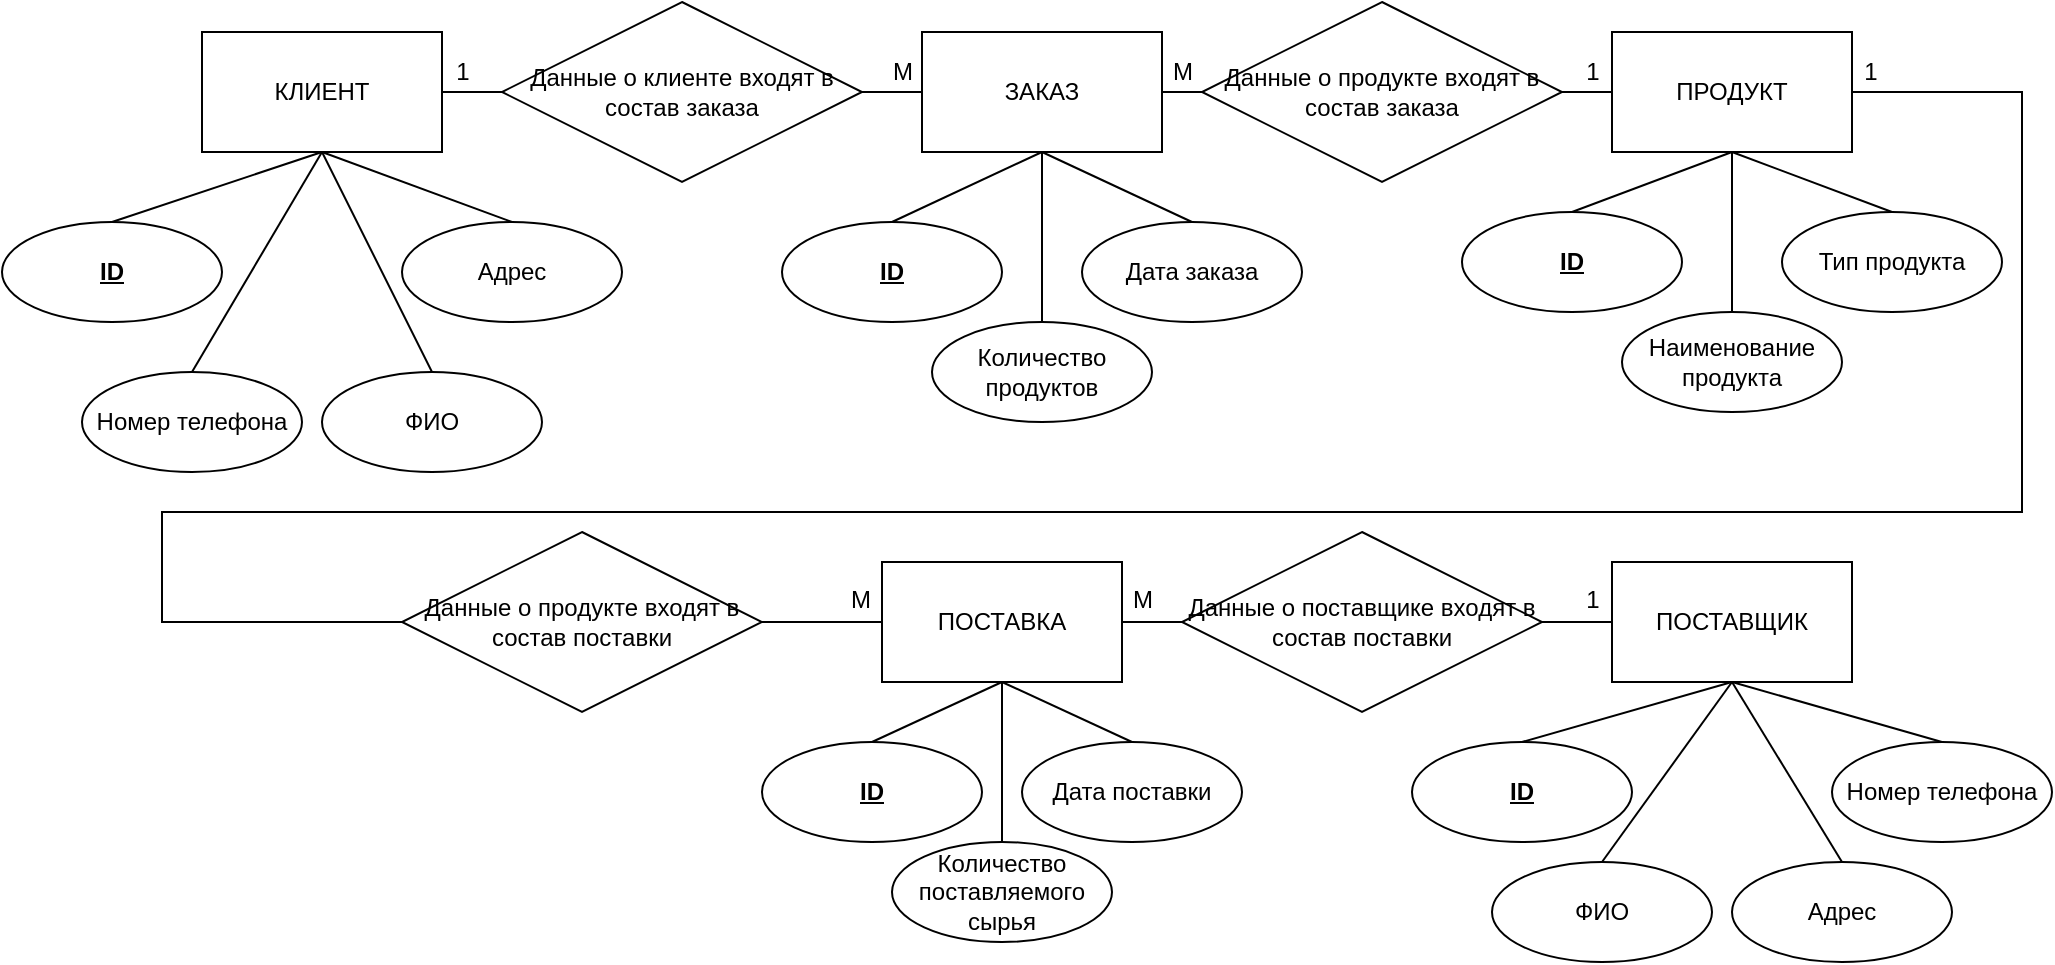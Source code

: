 <mxfile version="21.1.2" type="device">
  <diagram name="Page-1" id="e56a1550-8fbb-45ad-956c-1786394a9013">
    <mxGraphModel dx="2649" dy="1706" grid="1" gridSize="10" guides="1" tooltips="1" connect="1" arrows="1" fold="1" page="1" pageScale="1" pageWidth="1100" pageHeight="850" background="none" math="0" shadow="0">
      <root>
        <mxCell id="0" />
        <mxCell id="1" parent="0" />
        <mxCell id="in6T1arlZuOgRu6QzFgH-16" value="КЛИЕНТ" style="rounded=0;whiteSpace=wrap;html=1;" vertex="1" parent="1">
          <mxGeometry x="130" y="175" width="120" height="60" as="geometry" />
        </mxCell>
        <mxCell id="in6T1arlZuOgRu6QzFgH-76" style="edgeStyle=orthogonalEdgeStyle;rounded=0;orthogonalLoop=1;jettySize=auto;html=1;exitX=1;exitY=0.5;exitDx=0;exitDy=0;entryX=0;entryY=0.5;entryDx=0;entryDy=0;endArrow=none;endFill=0;" edge="1" parent="1" source="in6T1arlZuOgRu6QzFgH-17" target="in6T1arlZuOgRu6QzFgH-73">
          <mxGeometry relative="1" as="geometry">
            <Array as="points">
              <mxPoint x="1040" y="205" />
              <mxPoint x="1040" y="415" />
              <mxPoint x="110" y="415" />
              <mxPoint x="110" y="470" />
            </Array>
          </mxGeometry>
        </mxCell>
        <mxCell id="in6T1arlZuOgRu6QzFgH-17" value="ПРОДУКТ" style="rounded=0;whiteSpace=wrap;html=1;" vertex="1" parent="1">
          <mxGeometry x="835" y="175" width="120" height="60" as="geometry" />
        </mxCell>
        <mxCell id="in6T1arlZuOgRu6QzFgH-18" value="ЗАКАЗ" style="rounded=0;whiteSpace=wrap;html=1;" vertex="1" parent="1">
          <mxGeometry x="490" y="175" width="120" height="60" as="geometry" />
        </mxCell>
        <mxCell id="in6T1arlZuOgRu6QzFgH-19" value="ПОСТАВКА" style="rounded=0;whiteSpace=wrap;html=1;" vertex="1" parent="1">
          <mxGeometry x="470" y="440" width="120" height="60" as="geometry" />
        </mxCell>
        <mxCell id="in6T1arlZuOgRu6QzFgH-20" value="ПОСТАВЩИК" style="rounded=0;whiteSpace=wrap;html=1;" vertex="1" parent="1">
          <mxGeometry x="835" y="440" width="120" height="60" as="geometry" />
        </mxCell>
        <mxCell id="in6T1arlZuOgRu6QzFgH-21" value="&lt;u&gt;&lt;b&gt;ID&lt;/b&gt;&lt;/u&gt;" style="ellipse;whiteSpace=wrap;html=1;" vertex="1" parent="1">
          <mxGeometry x="30" y="270" width="110" height="50" as="geometry" />
        </mxCell>
        <mxCell id="in6T1arlZuOgRu6QzFgH-22" value="ФИО" style="ellipse;whiteSpace=wrap;html=1;" vertex="1" parent="1">
          <mxGeometry x="190" y="345" width="110" height="50" as="geometry" />
        </mxCell>
        <mxCell id="in6T1arlZuOgRu6QzFgH-23" value="Адрес" style="ellipse;whiteSpace=wrap;html=1;" vertex="1" parent="1">
          <mxGeometry x="230" y="270" width="110" height="50" as="geometry" />
        </mxCell>
        <mxCell id="in6T1arlZuOgRu6QzFgH-24" value="Наименование продукта" style="ellipse;whiteSpace=wrap;html=1;" vertex="1" parent="1">
          <mxGeometry x="840" y="315" width="110" height="50" as="geometry" />
        </mxCell>
        <mxCell id="in6T1arlZuOgRu6QzFgH-25" value="Номер телефона" style="ellipse;whiteSpace=wrap;html=1;" vertex="1" parent="1">
          <mxGeometry x="70" y="345" width="110" height="50" as="geometry" />
        </mxCell>
        <mxCell id="in6T1arlZuOgRu6QzFgH-26" value="&lt;b&gt;&lt;u&gt;ID&lt;/u&gt;&lt;/b&gt;" style="ellipse;whiteSpace=wrap;html=1;" vertex="1" parent="1">
          <mxGeometry x="760" y="265" width="110" height="50" as="geometry" />
        </mxCell>
        <mxCell id="in6T1arlZuOgRu6QzFgH-27" value="" style="endArrow=none;html=1;rounded=0;exitX=0.5;exitY=0;exitDx=0;exitDy=0;entryX=0.5;entryY=1;entryDx=0;entryDy=0;" edge="1" parent="1" source="in6T1arlZuOgRu6QzFgH-21" target="in6T1arlZuOgRu6QzFgH-16">
          <mxGeometry width="50" height="50" relative="1" as="geometry">
            <mxPoint x="420" y="245" as="sourcePoint" />
            <mxPoint x="470" y="195" as="targetPoint" />
          </mxGeometry>
        </mxCell>
        <mxCell id="in6T1arlZuOgRu6QzFgH-28" value="" style="endArrow=none;html=1;rounded=0;exitX=0.5;exitY=0;exitDx=0;exitDy=0;entryX=0.5;entryY=1;entryDx=0;entryDy=0;" edge="1" parent="1" source="in6T1arlZuOgRu6QzFgH-22" target="in6T1arlZuOgRu6QzFgH-16">
          <mxGeometry width="50" height="50" relative="1" as="geometry">
            <mxPoint x="420" y="245" as="sourcePoint" />
            <mxPoint x="470" y="195" as="targetPoint" />
          </mxGeometry>
        </mxCell>
        <mxCell id="in6T1arlZuOgRu6QzFgH-29" value="" style="endArrow=none;html=1;rounded=0;entryX=0.5;entryY=1;entryDx=0;entryDy=0;exitX=0.5;exitY=0;exitDx=0;exitDy=0;" edge="1" parent="1" source="in6T1arlZuOgRu6QzFgH-25" target="in6T1arlZuOgRu6QzFgH-16">
          <mxGeometry width="50" height="50" relative="1" as="geometry">
            <mxPoint x="420" y="245" as="sourcePoint" />
            <mxPoint x="470" y="195" as="targetPoint" />
          </mxGeometry>
        </mxCell>
        <mxCell id="in6T1arlZuOgRu6QzFgH-30" value="" style="endArrow=none;html=1;rounded=0;exitX=0.5;exitY=0;exitDx=0;exitDy=0;entryX=0.5;entryY=1;entryDx=0;entryDy=0;" edge="1" parent="1" source="in6T1arlZuOgRu6QzFgH-23" target="in6T1arlZuOgRu6QzFgH-16">
          <mxGeometry width="50" height="50" relative="1" as="geometry">
            <mxPoint x="420" y="245" as="sourcePoint" />
            <mxPoint x="190" y="245" as="targetPoint" />
          </mxGeometry>
        </mxCell>
        <mxCell id="in6T1arlZuOgRu6QzFgH-31" value="Дата заказа" style="ellipse;whiteSpace=wrap;html=1;" vertex="1" parent="1">
          <mxGeometry x="570" y="270" width="110" height="50" as="geometry" />
        </mxCell>
        <mxCell id="in6T1arlZuOgRu6QzFgH-32" value="&lt;b&gt;&lt;u&gt;ID&lt;/u&gt;&lt;/b&gt;" style="ellipse;whiteSpace=wrap;html=1;" vertex="1" parent="1">
          <mxGeometry x="420" y="270" width="110" height="50" as="geometry" />
        </mxCell>
        <mxCell id="in6T1arlZuOgRu6QzFgH-33" value="Тип продукта" style="ellipse;whiteSpace=wrap;html=1;" vertex="1" parent="1">
          <mxGeometry x="920" y="265" width="110" height="50" as="geometry" />
        </mxCell>
        <mxCell id="in6T1arlZuOgRu6QzFgH-34" value="" style="endArrow=none;html=1;rounded=0;entryX=0.5;entryY=0;entryDx=0;entryDy=0;exitX=0.5;exitY=1;exitDx=0;exitDy=0;" edge="1" parent="1" source="in6T1arlZuOgRu6QzFgH-17" target="in6T1arlZuOgRu6QzFgH-26">
          <mxGeometry width="50" height="50" relative="1" as="geometry">
            <mxPoint x="850" y="245" as="sourcePoint" />
            <mxPoint x="820" y="15" as="targetPoint" />
          </mxGeometry>
        </mxCell>
        <mxCell id="in6T1arlZuOgRu6QzFgH-35" value="" style="endArrow=none;html=1;rounded=0;exitX=0.5;exitY=0;exitDx=0;exitDy=0;entryX=0.5;entryY=1;entryDx=0;entryDy=0;" edge="1" parent="1" source="in6T1arlZuOgRu6QzFgH-24" target="in6T1arlZuOgRu6QzFgH-17">
          <mxGeometry width="50" height="50" relative="1" as="geometry">
            <mxPoint x="770" y="65" as="sourcePoint" />
            <mxPoint x="920" y="225" as="targetPoint" />
          </mxGeometry>
        </mxCell>
        <mxCell id="in6T1arlZuOgRu6QzFgH-36" value="" style="endArrow=none;html=1;rounded=0;exitX=0.5;exitY=0;exitDx=0;exitDy=0;entryX=0.5;entryY=1;entryDx=0;entryDy=0;" edge="1" parent="1" source="in6T1arlZuOgRu6QzFgH-33" target="in6T1arlZuOgRu6QzFgH-17">
          <mxGeometry width="50" height="50" relative="1" as="geometry">
            <mxPoint x="770" y="65" as="sourcePoint" />
            <mxPoint x="820" y="15" as="targetPoint" />
          </mxGeometry>
        </mxCell>
        <mxCell id="in6T1arlZuOgRu6QzFgH-39" value="Количество продуктов" style="ellipse;whiteSpace=wrap;html=1;" vertex="1" parent="1">
          <mxGeometry x="495" y="320" width="110" height="50" as="geometry" />
        </mxCell>
        <mxCell id="in6T1arlZuOgRu6QzFgH-40" value="" style="endArrow=none;html=1;rounded=0;exitX=0.5;exitY=1;exitDx=0;exitDy=0;entryX=0.5;entryY=0;entryDx=0;entryDy=0;" edge="1" parent="1" source="in6T1arlZuOgRu6QzFgH-18" target="in6T1arlZuOgRu6QzFgH-32">
          <mxGeometry width="50" height="50" relative="1" as="geometry">
            <mxPoint x="340" y="210" as="sourcePoint" />
            <mxPoint x="390" y="160" as="targetPoint" />
          </mxGeometry>
        </mxCell>
        <mxCell id="in6T1arlZuOgRu6QzFgH-41" value="" style="endArrow=none;html=1;rounded=0;entryX=0.5;entryY=1;entryDx=0;entryDy=0;exitX=0.5;exitY=0;exitDx=0;exitDy=0;" edge="1" parent="1" source="in6T1arlZuOgRu6QzFgH-39" target="in6T1arlZuOgRu6QzFgH-18">
          <mxGeometry width="50" height="50" relative="1" as="geometry">
            <mxPoint x="340" y="210" as="sourcePoint" />
            <mxPoint x="390" y="160" as="targetPoint" />
          </mxGeometry>
        </mxCell>
        <mxCell id="in6T1arlZuOgRu6QzFgH-42" value="" style="endArrow=none;html=1;rounded=0;entryX=0.5;entryY=1;entryDx=0;entryDy=0;exitX=0.5;exitY=0;exitDx=0;exitDy=0;" edge="1" parent="1" source="in6T1arlZuOgRu6QzFgH-31" target="in6T1arlZuOgRu6QzFgH-18">
          <mxGeometry width="50" height="50" relative="1" as="geometry">
            <mxPoint x="340" y="210" as="sourcePoint" />
            <mxPoint x="390" y="160" as="targetPoint" />
          </mxGeometry>
        </mxCell>
        <mxCell id="in6T1arlZuOgRu6QzFgH-43" value="&lt;u&gt;&lt;b&gt;ID&lt;/b&gt;&lt;/u&gt;" style="ellipse;whiteSpace=wrap;html=1;" vertex="1" parent="1">
          <mxGeometry x="410" y="530" width="110" height="50" as="geometry" />
        </mxCell>
        <mxCell id="in6T1arlZuOgRu6QzFgH-45" value="Количество поставляемого сырья" style="ellipse;whiteSpace=wrap;html=1;" vertex="1" parent="1">
          <mxGeometry x="475" y="580" width="110" height="50" as="geometry" />
        </mxCell>
        <mxCell id="in6T1arlZuOgRu6QzFgH-46" value="Дата поставки" style="ellipse;whiteSpace=wrap;html=1;" vertex="1" parent="1">
          <mxGeometry x="540" y="530" width="110" height="50" as="geometry" />
        </mxCell>
        <mxCell id="in6T1arlZuOgRu6QzFgH-47" value="Адрес" style="ellipse;whiteSpace=wrap;html=1;" vertex="1" parent="1">
          <mxGeometry x="895" y="590" width="110" height="50" as="geometry" />
        </mxCell>
        <mxCell id="in6T1arlZuOgRu6QzFgH-48" value="&lt;u&gt;&lt;b&gt;ID&lt;/b&gt;&lt;/u&gt;" style="ellipse;whiteSpace=wrap;html=1;" vertex="1" parent="1">
          <mxGeometry x="735" y="530" width="110" height="50" as="geometry" />
        </mxCell>
        <mxCell id="in6T1arlZuOgRu6QzFgH-49" value="ФИО" style="ellipse;whiteSpace=wrap;html=1;" vertex="1" parent="1">
          <mxGeometry x="775" y="590" width="110" height="50" as="geometry" />
        </mxCell>
        <mxCell id="in6T1arlZuOgRu6QzFgH-51" value="" style="endArrow=none;html=1;rounded=0;entryX=0.5;entryY=1;entryDx=0;entryDy=0;exitX=0.5;exitY=0;exitDx=0;exitDy=0;" edge="1" parent="1" source="in6T1arlZuOgRu6QzFgH-43" target="in6T1arlZuOgRu6QzFgH-19">
          <mxGeometry width="50" height="50" relative="1" as="geometry">
            <mxPoint x="250" y="470" as="sourcePoint" />
            <mxPoint x="300" y="420" as="targetPoint" />
          </mxGeometry>
        </mxCell>
        <mxCell id="in6T1arlZuOgRu6QzFgH-52" value="" style="endArrow=none;html=1;rounded=0;entryX=0.5;entryY=1;entryDx=0;entryDy=0;exitX=0.5;exitY=0;exitDx=0;exitDy=0;" edge="1" parent="1" source="in6T1arlZuOgRu6QzFgH-45" target="in6T1arlZuOgRu6QzFgH-19">
          <mxGeometry width="50" height="50" relative="1" as="geometry">
            <mxPoint x="250" y="470" as="sourcePoint" />
            <mxPoint x="300" y="420" as="targetPoint" />
          </mxGeometry>
        </mxCell>
        <mxCell id="in6T1arlZuOgRu6QzFgH-53" value="" style="endArrow=none;html=1;rounded=0;entryX=0.5;entryY=1;entryDx=0;entryDy=0;exitX=0.5;exitY=0;exitDx=0;exitDy=0;" edge="1" parent="1" source="in6T1arlZuOgRu6QzFgH-46" target="in6T1arlZuOgRu6QzFgH-19">
          <mxGeometry width="50" height="50" relative="1" as="geometry">
            <mxPoint x="250" y="470" as="sourcePoint" />
            <mxPoint x="300" y="420" as="targetPoint" />
          </mxGeometry>
        </mxCell>
        <mxCell id="in6T1arlZuOgRu6QzFgH-55" value="Номер телефона" style="ellipse;whiteSpace=wrap;html=1;" vertex="1" parent="1">
          <mxGeometry x="945" y="530" width="110" height="50" as="geometry" />
        </mxCell>
        <mxCell id="in6T1arlZuOgRu6QzFgH-56" value="" style="endArrow=none;html=1;rounded=0;exitX=0.5;exitY=0;exitDx=0;exitDy=0;entryX=0.5;entryY=1;entryDx=0;entryDy=0;" edge="1" parent="1" source="in6T1arlZuOgRu6QzFgH-48" target="in6T1arlZuOgRu6QzFgH-20">
          <mxGeometry width="50" height="50" relative="1" as="geometry">
            <mxPoint x="435" y="510" as="sourcePoint" />
            <mxPoint x="780" y="500" as="targetPoint" />
          </mxGeometry>
        </mxCell>
        <mxCell id="in6T1arlZuOgRu6QzFgH-57" value="" style="endArrow=none;html=1;rounded=0;entryX=0.5;entryY=1;entryDx=0;entryDy=0;exitX=0.5;exitY=0;exitDx=0;exitDy=0;" edge="1" parent="1" source="in6T1arlZuOgRu6QzFgH-47" target="in6T1arlZuOgRu6QzFgH-20">
          <mxGeometry width="50" height="50" relative="1" as="geometry">
            <mxPoint x="435" y="510" as="sourcePoint" />
            <mxPoint x="485" y="460" as="targetPoint" />
          </mxGeometry>
        </mxCell>
        <mxCell id="in6T1arlZuOgRu6QzFgH-58" value="" style="endArrow=none;html=1;rounded=0;entryX=0.5;entryY=1;entryDx=0;entryDy=0;exitX=0.5;exitY=0;exitDx=0;exitDy=0;" edge="1" parent="1" source="in6T1arlZuOgRu6QzFgH-49" target="in6T1arlZuOgRu6QzFgH-20">
          <mxGeometry width="50" height="50" relative="1" as="geometry">
            <mxPoint x="435" y="510" as="sourcePoint" />
            <mxPoint x="485" y="460" as="targetPoint" />
          </mxGeometry>
        </mxCell>
        <mxCell id="in6T1arlZuOgRu6QzFgH-59" value="" style="endArrow=none;html=1;rounded=0;entryX=0.5;entryY=1;entryDx=0;entryDy=0;exitX=0.5;exitY=0;exitDx=0;exitDy=0;" edge="1" parent="1" source="in6T1arlZuOgRu6QzFgH-55" target="in6T1arlZuOgRu6QzFgH-20">
          <mxGeometry width="50" height="50" relative="1" as="geometry">
            <mxPoint x="435" y="510" as="sourcePoint" />
            <mxPoint x="485" y="460" as="targetPoint" />
          </mxGeometry>
        </mxCell>
        <mxCell id="in6T1arlZuOgRu6QzFgH-60" value="Данные о клиенте входят в состав заказа" style="rhombus;whiteSpace=wrap;html=1;" vertex="1" parent="1">
          <mxGeometry x="280" y="160" width="180" height="90" as="geometry" />
        </mxCell>
        <mxCell id="in6T1arlZuOgRu6QzFgH-61" value="" style="endArrow=none;html=1;rounded=0;entryX=0;entryY=0.5;entryDx=0;entryDy=0;exitX=1;exitY=0.5;exitDx=0;exitDy=0;" edge="1" parent="1" source="in6T1arlZuOgRu6QzFgH-16" target="in6T1arlZuOgRu6QzFgH-60">
          <mxGeometry width="50" height="50" relative="1" as="geometry">
            <mxPoint x="60" y="385" as="sourcePoint" />
            <mxPoint x="110" y="335" as="targetPoint" />
          </mxGeometry>
        </mxCell>
        <mxCell id="in6T1arlZuOgRu6QzFgH-62" value="" style="endArrow=none;html=1;rounded=0;exitX=0;exitY=0.5;exitDx=0;exitDy=0;" edge="1" parent="1" source="in6T1arlZuOgRu6QzFgH-18">
          <mxGeometry width="50" height="50" relative="1" as="geometry">
            <mxPoint x="30" y="385" as="sourcePoint" />
            <mxPoint x="460" y="205" as="targetPoint" />
          </mxGeometry>
        </mxCell>
        <mxCell id="in6T1arlZuOgRu6QzFgH-64" value="1" style="text;html=1;align=center;verticalAlign=middle;resizable=0;points=[];autosize=1;strokeColor=none;fillColor=none;" vertex="1" parent="1">
          <mxGeometry x="245" y="180" width="30" height="30" as="geometry" />
        </mxCell>
        <mxCell id="in6T1arlZuOgRu6QzFgH-65" value="М" style="text;html=1;align=center;verticalAlign=middle;resizable=0;points=[];autosize=1;strokeColor=none;fillColor=none;" vertex="1" parent="1">
          <mxGeometry x="465" y="180" width="30" height="30" as="geometry" />
        </mxCell>
        <mxCell id="in6T1arlZuOgRu6QzFgH-66" value="Данные о продукте входят в состав заказа" style="rhombus;whiteSpace=wrap;html=1;" vertex="1" parent="1">
          <mxGeometry x="630" y="160" width="180" height="90" as="geometry" />
        </mxCell>
        <mxCell id="in6T1arlZuOgRu6QzFgH-68" value="" style="endArrow=none;html=1;rounded=0;entryX=1;entryY=0.5;entryDx=0;entryDy=0;exitX=0;exitY=0.5;exitDx=0;exitDy=0;" edge="1" parent="1" source="in6T1arlZuOgRu6QzFgH-66" target="in6T1arlZuOgRu6QzFgH-18">
          <mxGeometry width="50" height="50" relative="1" as="geometry">
            <mxPoint x="510" y="205" as="sourcePoint" />
            <mxPoint x="560" y="155" as="targetPoint" />
          </mxGeometry>
        </mxCell>
        <mxCell id="in6T1arlZuOgRu6QzFgH-69" value="" style="endArrow=none;html=1;rounded=0;exitX=0;exitY=0.5;exitDx=0;exitDy=0;" edge="1" parent="1" source="in6T1arlZuOgRu6QzFgH-17">
          <mxGeometry width="50" height="50" relative="1" as="geometry">
            <mxPoint x="495" y="205" as="sourcePoint" />
            <mxPoint x="810" y="205" as="targetPoint" />
          </mxGeometry>
        </mxCell>
        <mxCell id="in6T1arlZuOgRu6QzFgH-70" value="М" style="text;html=1;align=center;verticalAlign=middle;resizable=0;points=[];autosize=1;strokeColor=none;fillColor=none;" vertex="1" parent="1">
          <mxGeometry x="605" y="180" width="30" height="30" as="geometry" />
        </mxCell>
        <mxCell id="in6T1arlZuOgRu6QzFgH-71" value="1" style="text;html=1;align=center;verticalAlign=middle;resizable=0;points=[];autosize=1;strokeColor=none;fillColor=none;" vertex="1" parent="1">
          <mxGeometry x="810" y="180" width="30" height="30" as="geometry" />
        </mxCell>
        <mxCell id="in6T1arlZuOgRu6QzFgH-74" style="edgeStyle=orthogonalEdgeStyle;rounded=0;orthogonalLoop=1;jettySize=auto;html=1;exitX=1;exitY=0.5;exitDx=0;exitDy=0;entryX=0;entryY=0.5;entryDx=0;entryDy=0;endArrow=none;endFill=0;" edge="1" parent="1" source="in6T1arlZuOgRu6QzFgH-73" target="in6T1arlZuOgRu6QzFgH-19">
          <mxGeometry relative="1" as="geometry">
            <mxPoint x="450" y="480" as="targetPoint" />
            <mxPoint x="410" y="465" as="sourcePoint" />
          </mxGeometry>
        </mxCell>
        <mxCell id="in6T1arlZuOgRu6QzFgH-73" value="Данные о продукте входят в состав поставки" style="rhombus;whiteSpace=wrap;html=1;" vertex="1" parent="1">
          <mxGeometry x="230" y="425" width="180" height="90" as="geometry" />
        </mxCell>
        <mxCell id="in6T1arlZuOgRu6QzFgH-77" value="М" style="text;html=1;align=center;verticalAlign=middle;resizable=0;points=[];autosize=1;strokeColor=none;fillColor=none;" vertex="1" parent="1">
          <mxGeometry x="444" y="444" width="30" height="30" as="geometry" />
        </mxCell>
        <mxCell id="in6T1arlZuOgRu6QzFgH-78" value="1" style="text;html=1;align=center;verticalAlign=middle;resizable=0;points=[];autosize=1;strokeColor=none;fillColor=none;" vertex="1" parent="1">
          <mxGeometry x="949" y="180" width="30" height="30" as="geometry" />
        </mxCell>
        <mxCell id="in6T1arlZuOgRu6QzFgH-79" value="Данные о поставщике входят в состав поставки" style="rhombus;whiteSpace=wrap;html=1;" vertex="1" parent="1">
          <mxGeometry x="620" y="425" width="180" height="90" as="geometry" />
        </mxCell>
        <mxCell id="in6T1arlZuOgRu6QzFgH-80" value="" style="endArrow=none;html=1;rounded=0;entryX=1;entryY=0.5;entryDx=0;entryDy=0;" edge="1" parent="1" source="in6T1arlZuOgRu6QzFgH-79" target="in6T1arlZuOgRu6QzFgH-19">
          <mxGeometry width="50" height="50" relative="1" as="geometry">
            <mxPoint x="680" y="655" as="sourcePoint" />
            <mxPoint x="730" y="605" as="targetPoint" />
          </mxGeometry>
        </mxCell>
        <mxCell id="in6T1arlZuOgRu6QzFgH-81" value="" style="endArrow=none;html=1;rounded=0;entryX=1;entryY=0.5;entryDx=0;entryDy=0;exitX=0;exitY=0.5;exitDx=0;exitDy=0;" edge="1" parent="1" source="in6T1arlZuOgRu6QzFgH-20" target="in6T1arlZuOgRu6QzFgH-79">
          <mxGeometry width="50" height="50" relative="1" as="geometry">
            <mxPoint x="680" y="655" as="sourcePoint" />
            <mxPoint x="730" y="605" as="targetPoint" />
          </mxGeometry>
        </mxCell>
        <mxCell id="in6T1arlZuOgRu6QzFgH-82" value="М" style="text;html=1;align=center;verticalAlign=middle;resizable=0;points=[];autosize=1;strokeColor=none;fillColor=none;" vertex="1" parent="1">
          <mxGeometry x="585" y="444" width="30" height="30" as="geometry" />
        </mxCell>
        <mxCell id="in6T1arlZuOgRu6QzFgH-84" value="1" style="text;html=1;align=center;verticalAlign=middle;resizable=0;points=[];autosize=1;strokeColor=none;fillColor=none;" vertex="1" parent="1">
          <mxGeometry x="810" y="444" width="30" height="30" as="geometry" />
        </mxCell>
      </root>
    </mxGraphModel>
  </diagram>
</mxfile>

